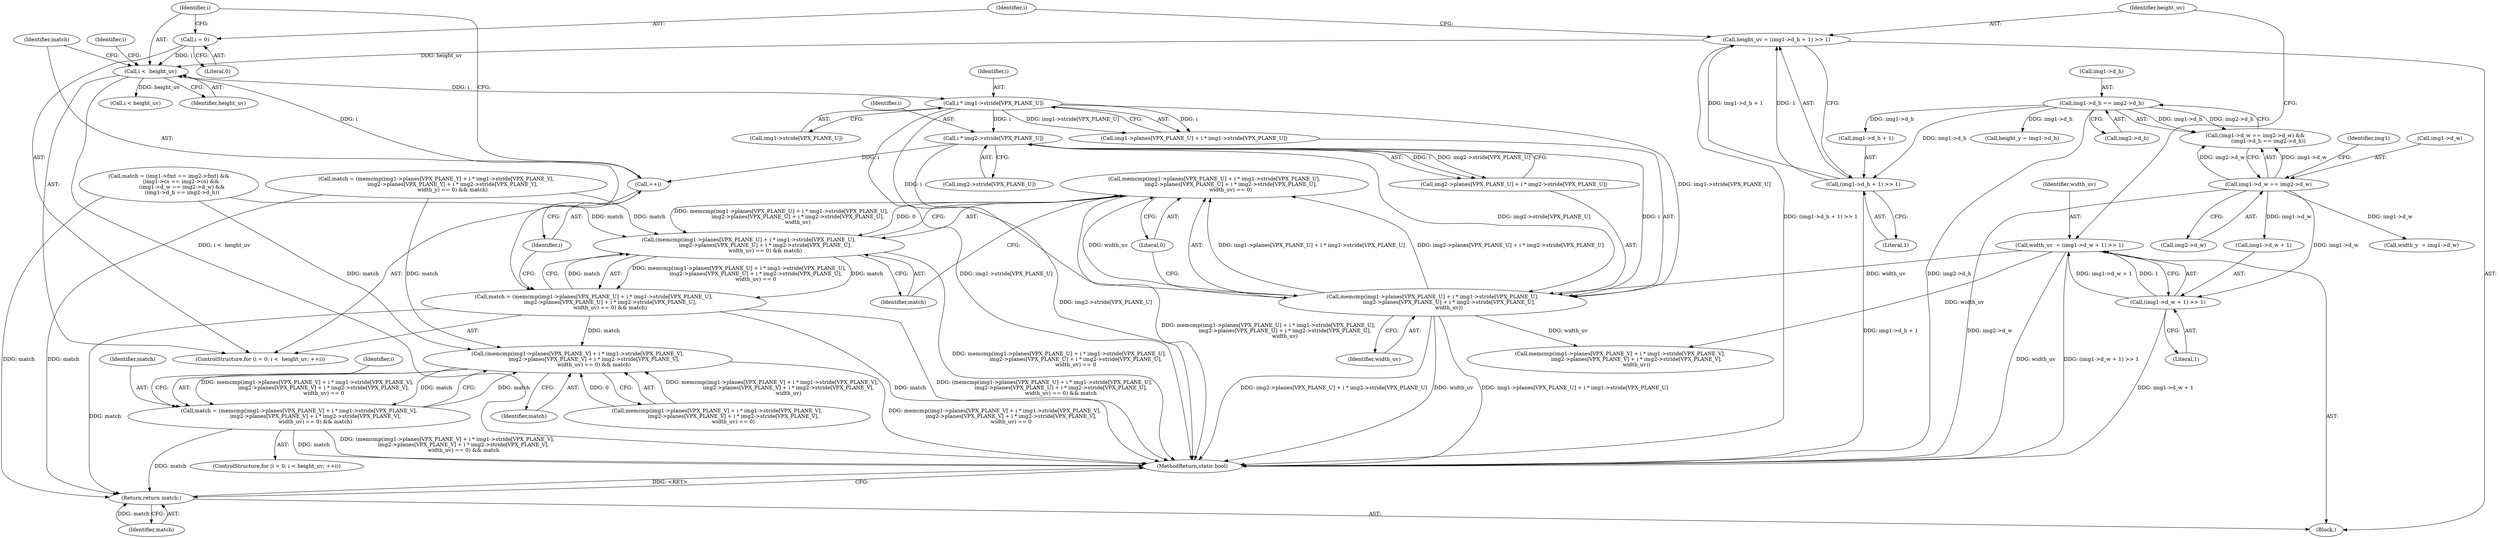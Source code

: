 digraph "0_Android_5a9753fca56f0eeb9f61e342b2fccffc364f9426_66@API" {
"1000226" [label="(Call,memcmp(img1->planes[VPX_PLANE_U] + i * img1->stride[VPX_PLANE_U],\n                    img2->planes[VPX_PLANE_U] + i * img2->stride[VPX_PLANE_U],\n                    width_uv) == 0)"];
"1000227" [label="(Call,memcmp(img1->planes[VPX_PLANE_U] + i * img1->stride[VPX_PLANE_U],\n                    img2->planes[VPX_PLANE_U] + i * img2->stride[VPX_PLANE_U],\n                    width_uv))"];
"1000234" [label="(Call,i * img1->stride[VPX_PLANE_U])"];
"1000218" [label="(Call,i <  height_uv)"];
"1000215" [label="(Call,i = 0)"];
"1000221" [label="(Call,++i)"];
"1000247" [label="(Call,i * img2->stride[VPX_PLANE_U])"];
"1000205" [label="(Call,height_uv = (img1->d_h + 1) >> 1)"];
"1000207" [label="(Call,(img1->d_h + 1) >> 1)"];
"1000131" [label="(Call,img1->d_h == img2->d_h)"];
"1000195" [label="(Call,width_uv  = (img1->d_w + 1) >> 1)"];
"1000197" [label="(Call,(img1->d_w + 1) >> 1)"];
"1000124" [label="(Call,img1->d_w == img2->d_w)"];
"1000225" [label="(Call,(memcmp(img1->planes[VPX_PLANE_U] + i * img1->stride[VPX_PLANE_U],\n                    img2->planes[VPX_PLANE_U] + i * img2->stride[VPX_PLANE_U],\n                    width_uv) == 0) && match)"];
"1000223" [label="(Call,match = (memcmp(img1->planes[VPX_PLANE_U] + i * img1->stride[VPX_PLANE_U],\n                    img2->planes[VPX_PLANE_U] + i * img2->stride[VPX_PLANE_U],\n                    width_uv) == 0) && match)"];
"1000268" [label="(Call,(memcmp(img1->planes[VPX_PLANE_V] + i * img1->stride[VPX_PLANE_V],\n                    img2->planes[VPX_PLANE_V] + i * img2->stride[VPX_PLANE_V],\n                    width_uv) == 0) && match)"];
"1000266" [label="(Call,match = (memcmp(img1->planes[VPX_PLANE_V] + i * img1->stride[VPX_PLANE_V],\n                    img2->planes[VPX_PLANE_V] + i * img2->stride[VPX_PLANE_V],\n                    width_uv) == 0) && match)"];
"1000300" [label="(Return,return match;)"];
"1000160" [label="(Call,match = (memcmp(img1->planes[VPX_PLANE_Y] + i * img1->stride[VPX_PLANE_Y],\n                    img2->planes[VPX_PLANE_Y] + i * img2->stride[VPX_PLANE_Y],\n                    width_y) == 0) && match)"];
"1000241" [label="(Call,img2->planes[VPX_PLANE_U] + i * img2->stride[VPX_PLANE_U])"];
"1000195" [label="(Call,width_uv  = (img1->d_w + 1) >> 1)"];
"1000206" [label="(Identifier,height_uv)"];
"1000223" [label="(Call,match = (memcmp(img1->planes[VPX_PLANE_U] + i * img1->stride[VPX_PLANE_U],\n                    img2->planes[VPX_PLANE_U] + i * img2->stride[VPX_PLANE_U],\n                    width_uv) == 0) && match)"];
"1000208" [label="(Call,img1->d_h + 1)"];
"1000301" [label="(Identifier,match)"];
"1000228" [label="(Call,img1->planes[VPX_PLANE_U] + i * img1->stride[VPX_PLANE_U])"];
"1000236" [label="(Call,img1->stride[VPX_PLANE_U])"];
"1000207" [label="(Call,(img1->d_h + 1) >> 1)"];
"1000216" [label="(Identifier,i)"];
"1000225" [label="(Call,(memcmp(img1->planes[VPX_PLANE_U] + i * img1->stride[VPX_PLANE_U],\n                    img2->planes[VPX_PLANE_U] + i * img2->stride[VPX_PLANE_U],\n                    width_uv) == 0) && match)"];
"1000124" [label="(Call,img1->d_w == img2->d_w)"];
"1000255" [label="(Literal,0)"];
"1000222" [label="(Identifier,i)"];
"1000145" [label="(Call,height_y = img1->d_h)"];
"1000270" [label="(Call,memcmp(img1->planes[VPX_PLANE_V] + i * img1->stride[VPX_PLANE_V],\n                    img2->planes[VPX_PLANE_V] + i * img2->stride[VPX_PLANE_V],\n                    width_uv))"];
"1000234" [label="(Call,i * img1->stride[VPX_PLANE_U])"];
"1000218" [label="(Call,i <  height_uv)"];
"1000103" [label="(Block,)"];
"1000132" [label="(Call,img1->d_h)"];
"1000221" [label="(Call,++i)"];
"1000105" [label="(Call,match = (img1->fmt == img2->fmt) &&\n               (img1->cs == img2->cs) &&\n                (img1->d_w == img2->d_w) &&\n                (img1->d_h == img2->d_h))"];
"1000268" [label="(Call,(memcmp(img1->planes[VPX_PLANE_V] + i * img1->stride[VPX_PLANE_V],\n                    img2->planes[VPX_PLANE_V] + i * img2->stride[VPX_PLANE_V],\n                    width_uv) == 0) && match)"];
"1000299" [label="(Identifier,match)"];
"1000196" [label="(Identifier,width_uv)"];
"1000248" [label="(Identifier,i)"];
"1000266" [label="(Call,match = (memcmp(img1->planes[VPX_PLANE_V] + i * img1->stride[VPX_PLANE_V],\n                    img2->planes[VPX_PLANE_V] + i * img2->stride[VPX_PLANE_V],\n                    width_uv) == 0) && match)"];
"1000265" [label="(Identifier,i)"];
"1000235" [label="(Identifier,i)"];
"1000219" [label="(Identifier,i)"];
"1000220" [label="(Identifier,height_uv)"];
"1000259" [label="(Identifier,i)"];
"1000215" [label="(Call,i = 0)"];
"1000131" [label="(Call,img1->d_h == img2->d_h)"];
"1000198" [label="(Call,img1->d_w + 1)"];
"1000135" [label="(Call,img2->d_h)"];
"1000205" [label="(Call,height_uv = (img1->d_h + 1) >> 1)"];
"1000261" [label="(Call,i < height_uv)"];
"1000214" [label="(ControlStructure,for (i = 0; i <  height_uv; ++i))"];
"1000133" [label="(Identifier,img1)"];
"1000227" [label="(Call,memcmp(img1->planes[VPX_PLANE_U] + i * img1->stride[VPX_PLANE_U],\n                    img2->planes[VPX_PLANE_U] + i * img2->stride[VPX_PLANE_U],\n                    width_uv))"];
"1000269" [label="(Call,memcmp(img1->planes[VPX_PLANE_V] + i * img1->stride[VPX_PLANE_V],\n                    img2->planes[VPX_PLANE_V] + i * img2->stride[VPX_PLANE_V],\n                    width_uv) == 0)"];
"1000197" [label="(Call,(img1->d_w + 1) >> 1)"];
"1000249" [label="(Call,img2->stride[VPX_PLANE_U])"];
"1000256" [label="(Identifier,match)"];
"1000226" [label="(Call,memcmp(img1->planes[VPX_PLANE_U] + i * img1->stride[VPX_PLANE_U],\n                    img2->planes[VPX_PLANE_U] + i * img2->stride[VPX_PLANE_U],\n                    width_uv) == 0)"];
"1000139" [label="(Call,width_y  = img1->d_w)"];
"1000267" [label="(Identifier,match)"];
"1000217" [label="(Literal,0)"];
"1000213" [label="(Literal,1)"];
"1000224" [label="(Identifier,match)"];
"1000123" [label="(Call,(img1->d_w == img2->d_w) &&\n                (img1->d_h == img2->d_h))"];
"1000302" [label="(MethodReturn,static bool)"];
"1000203" [label="(Literal,1)"];
"1000254" [label="(Identifier,width_uv)"];
"1000257" [label="(ControlStructure,for (i = 0; i < height_uv; ++i))"];
"1000125" [label="(Call,img1->d_w)"];
"1000300" [label="(Return,return match;)"];
"1000128" [label="(Call,img2->d_w)"];
"1000247" [label="(Call,i * img2->stride[VPX_PLANE_U])"];
"1000226" -> "1000225"  [label="AST: "];
"1000226" -> "1000255"  [label="CFG: "];
"1000227" -> "1000226"  [label="AST: "];
"1000255" -> "1000226"  [label="AST: "];
"1000256" -> "1000226"  [label="CFG: "];
"1000225" -> "1000226"  [label="CFG: "];
"1000226" -> "1000302"  [label="DDG: memcmp(img1->planes[VPX_PLANE_U] + i * img1->stride[VPX_PLANE_U],\n                    img2->planes[VPX_PLANE_U] + i * img2->stride[VPX_PLANE_U],\n                    width_uv)"];
"1000226" -> "1000225"  [label="DDG: memcmp(img1->planes[VPX_PLANE_U] + i * img1->stride[VPX_PLANE_U],\n                    img2->planes[VPX_PLANE_U] + i * img2->stride[VPX_PLANE_U],\n                    width_uv)"];
"1000226" -> "1000225"  [label="DDG: 0"];
"1000227" -> "1000226"  [label="DDG: img1->planes[VPX_PLANE_U] + i * img1->stride[VPX_PLANE_U]"];
"1000227" -> "1000226"  [label="DDG: img2->planes[VPX_PLANE_U] + i * img2->stride[VPX_PLANE_U]"];
"1000227" -> "1000226"  [label="DDG: width_uv"];
"1000227" -> "1000254"  [label="CFG: "];
"1000228" -> "1000227"  [label="AST: "];
"1000241" -> "1000227"  [label="AST: "];
"1000254" -> "1000227"  [label="AST: "];
"1000255" -> "1000227"  [label="CFG: "];
"1000227" -> "1000302"  [label="DDG: img1->planes[VPX_PLANE_U] + i * img1->stride[VPX_PLANE_U]"];
"1000227" -> "1000302"  [label="DDG: width_uv"];
"1000227" -> "1000302"  [label="DDG: img2->planes[VPX_PLANE_U] + i * img2->stride[VPX_PLANE_U]"];
"1000234" -> "1000227"  [label="DDG: i"];
"1000234" -> "1000227"  [label="DDG: img1->stride[VPX_PLANE_U]"];
"1000247" -> "1000227"  [label="DDG: i"];
"1000247" -> "1000227"  [label="DDG: img2->stride[VPX_PLANE_U]"];
"1000195" -> "1000227"  [label="DDG: width_uv"];
"1000227" -> "1000270"  [label="DDG: width_uv"];
"1000234" -> "1000228"  [label="AST: "];
"1000234" -> "1000236"  [label="CFG: "];
"1000235" -> "1000234"  [label="AST: "];
"1000236" -> "1000234"  [label="AST: "];
"1000228" -> "1000234"  [label="CFG: "];
"1000234" -> "1000302"  [label="DDG: img1->stride[VPX_PLANE_U]"];
"1000234" -> "1000228"  [label="DDG: i"];
"1000234" -> "1000228"  [label="DDG: img1->stride[VPX_PLANE_U]"];
"1000218" -> "1000234"  [label="DDG: i"];
"1000234" -> "1000247"  [label="DDG: i"];
"1000218" -> "1000214"  [label="AST: "];
"1000218" -> "1000220"  [label="CFG: "];
"1000219" -> "1000218"  [label="AST: "];
"1000220" -> "1000218"  [label="AST: "];
"1000224" -> "1000218"  [label="CFG: "];
"1000259" -> "1000218"  [label="CFG: "];
"1000218" -> "1000302"  [label="DDG: i <  height_uv"];
"1000215" -> "1000218"  [label="DDG: i"];
"1000221" -> "1000218"  [label="DDG: i"];
"1000205" -> "1000218"  [label="DDG: height_uv"];
"1000218" -> "1000261"  [label="DDG: height_uv"];
"1000215" -> "1000214"  [label="AST: "];
"1000215" -> "1000217"  [label="CFG: "];
"1000216" -> "1000215"  [label="AST: "];
"1000217" -> "1000215"  [label="AST: "];
"1000219" -> "1000215"  [label="CFG: "];
"1000221" -> "1000214"  [label="AST: "];
"1000221" -> "1000222"  [label="CFG: "];
"1000222" -> "1000221"  [label="AST: "];
"1000219" -> "1000221"  [label="CFG: "];
"1000247" -> "1000221"  [label="DDG: i"];
"1000247" -> "1000241"  [label="AST: "];
"1000247" -> "1000249"  [label="CFG: "];
"1000248" -> "1000247"  [label="AST: "];
"1000249" -> "1000247"  [label="AST: "];
"1000241" -> "1000247"  [label="CFG: "];
"1000247" -> "1000302"  [label="DDG: img2->stride[VPX_PLANE_U]"];
"1000247" -> "1000241"  [label="DDG: i"];
"1000247" -> "1000241"  [label="DDG: img2->stride[VPX_PLANE_U]"];
"1000205" -> "1000103"  [label="AST: "];
"1000205" -> "1000207"  [label="CFG: "];
"1000206" -> "1000205"  [label="AST: "];
"1000207" -> "1000205"  [label="AST: "];
"1000216" -> "1000205"  [label="CFG: "];
"1000205" -> "1000302"  [label="DDG: (img1->d_h + 1) >> 1"];
"1000207" -> "1000205"  [label="DDG: img1->d_h + 1"];
"1000207" -> "1000205"  [label="DDG: 1"];
"1000207" -> "1000213"  [label="CFG: "];
"1000208" -> "1000207"  [label="AST: "];
"1000213" -> "1000207"  [label="AST: "];
"1000207" -> "1000302"  [label="DDG: img1->d_h + 1"];
"1000131" -> "1000207"  [label="DDG: img1->d_h"];
"1000131" -> "1000123"  [label="AST: "];
"1000131" -> "1000135"  [label="CFG: "];
"1000132" -> "1000131"  [label="AST: "];
"1000135" -> "1000131"  [label="AST: "];
"1000123" -> "1000131"  [label="CFG: "];
"1000131" -> "1000302"  [label="DDG: img2->d_h"];
"1000131" -> "1000123"  [label="DDG: img1->d_h"];
"1000131" -> "1000123"  [label="DDG: img2->d_h"];
"1000131" -> "1000145"  [label="DDG: img1->d_h"];
"1000131" -> "1000208"  [label="DDG: img1->d_h"];
"1000195" -> "1000103"  [label="AST: "];
"1000195" -> "1000197"  [label="CFG: "];
"1000196" -> "1000195"  [label="AST: "];
"1000197" -> "1000195"  [label="AST: "];
"1000206" -> "1000195"  [label="CFG: "];
"1000195" -> "1000302"  [label="DDG: (img1->d_w + 1) >> 1"];
"1000195" -> "1000302"  [label="DDG: width_uv"];
"1000197" -> "1000195"  [label="DDG: img1->d_w + 1"];
"1000197" -> "1000195"  [label="DDG: 1"];
"1000195" -> "1000270"  [label="DDG: width_uv"];
"1000197" -> "1000203"  [label="CFG: "];
"1000198" -> "1000197"  [label="AST: "];
"1000203" -> "1000197"  [label="AST: "];
"1000197" -> "1000302"  [label="DDG: img1->d_w + 1"];
"1000124" -> "1000197"  [label="DDG: img1->d_w"];
"1000124" -> "1000123"  [label="AST: "];
"1000124" -> "1000128"  [label="CFG: "];
"1000125" -> "1000124"  [label="AST: "];
"1000128" -> "1000124"  [label="AST: "];
"1000133" -> "1000124"  [label="CFG: "];
"1000123" -> "1000124"  [label="CFG: "];
"1000124" -> "1000302"  [label="DDG: img2->d_w"];
"1000124" -> "1000123"  [label="DDG: img1->d_w"];
"1000124" -> "1000123"  [label="DDG: img2->d_w"];
"1000124" -> "1000139"  [label="DDG: img1->d_w"];
"1000124" -> "1000198"  [label="DDG: img1->d_w"];
"1000225" -> "1000223"  [label="AST: "];
"1000225" -> "1000256"  [label="CFG: "];
"1000256" -> "1000225"  [label="AST: "];
"1000223" -> "1000225"  [label="CFG: "];
"1000225" -> "1000302"  [label="DDG: memcmp(img1->planes[VPX_PLANE_U] + i * img1->stride[VPX_PLANE_U],\n                    img2->planes[VPX_PLANE_U] + i * img2->stride[VPX_PLANE_U],\n                    width_uv) == 0"];
"1000225" -> "1000223"  [label="DDG: memcmp(img1->planes[VPX_PLANE_U] + i * img1->stride[VPX_PLANE_U],\n                    img2->planes[VPX_PLANE_U] + i * img2->stride[VPX_PLANE_U],\n                    width_uv) == 0"];
"1000225" -> "1000223"  [label="DDG: match"];
"1000160" -> "1000225"  [label="DDG: match"];
"1000105" -> "1000225"  [label="DDG: match"];
"1000223" -> "1000225"  [label="DDG: match"];
"1000223" -> "1000214"  [label="AST: "];
"1000224" -> "1000223"  [label="AST: "];
"1000222" -> "1000223"  [label="CFG: "];
"1000223" -> "1000302"  [label="DDG: (memcmp(img1->planes[VPX_PLANE_U] + i * img1->stride[VPX_PLANE_U],\n                    img2->planes[VPX_PLANE_U] + i * img2->stride[VPX_PLANE_U],\n                    width_uv) == 0) && match"];
"1000223" -> "1000302"  [label="DDG: match"];
"1000223" -> "1000268"  [label="DDG: match"];
"1000223" -> "1000300"  [label="DDG: match"];
"1000268" -> "1000266"  [label="AST: "];
"1000268" -> "1000269"  [label="CFG: "];
"1000268" -> "1000299"  [label="CFG: "];
"1000269" -> "1000268"  [label="AST: "];
"1000299" -> "1000268"  [label="AST: "];
"1000266" -> "1000268"  [label="CFG: "];
"1000268" -> "1000302"  [label="DDG: memcmp(img1->planes[VPX_PLANE_V] + i * img1->stride[VPX_PLANE_V],\n                    img2->planes[VPX_PLANE_V] + i * img2->stride[VPX_PLANE_V],\n                    width_uv) == 0"];
"1000268" -> "1000266"  [label="DDG: memcmp(img1->planes[VPX_PLANE_V] + i * img1->stride[VPX_PLANE_V],\n                    img2->planes[VPX_PLANE_V] + i * img2->stride[VPX_PLANE_V],\n                    width_uv) == 0"];
"1000268" -> "1000266"  [label="DDG: match"];
"1000269" -> "1000268"  [label="DDG: memcmp(img1->planes[VPX_PLANE_V] + i * img1->stride[VPX_PLANE_V],\n                    img2->planes[VPX_PLANE_V] + i * img2->stride[VPX_PLANE_V],\n                    width_uv)"];
"1000269" -> "1000268"  [label="DDG: 0"];
"1000266" -> "1000268"  [label="DDG: match"];
"1000160" -> "1000268"  [label="DDG: match"];
"1000105" -> "1000268"  [label="DDG: match"];
"1000266" -> "1000257"  [label="AST: "];
"1000267" -> "1000266"  [label="AST: "];
"1000265" -> "1000266"  [label="CFG: "];
"1000266" -> "1000302"  [label="DDG: (memcmp(img1->planes[VPX_PLANE_V] + i * img1->stride[VPX_PLANE_V],\n                    img2->planes[VPX_PLANE_V] + i * img2->stride[VPX_PLANE_V],\n                    width_uv) == 0) && match"];
"1000266" -> "1000302"  [label="DDG: match"];
"1000266" -> "1000300"  [label="DDG: match"];
"1000300" -> "1000103"  [label="AST: "];
"1000300" -> "1000301"  [label="CFG: "];
"1000301" -> "1000300"  [label="AST: "];
"1000302" -> "1000300"  [label="CFG: "];
"1000300" -> "1000302"  [label="DDG: <RET>"];
"1000301" -> "1000300"  [label="DDG: match"];
"1000160" -> "1000300"  [label="DDG: match"];
"1000105" -> "1000300"  [label="DDG: match"];
}
